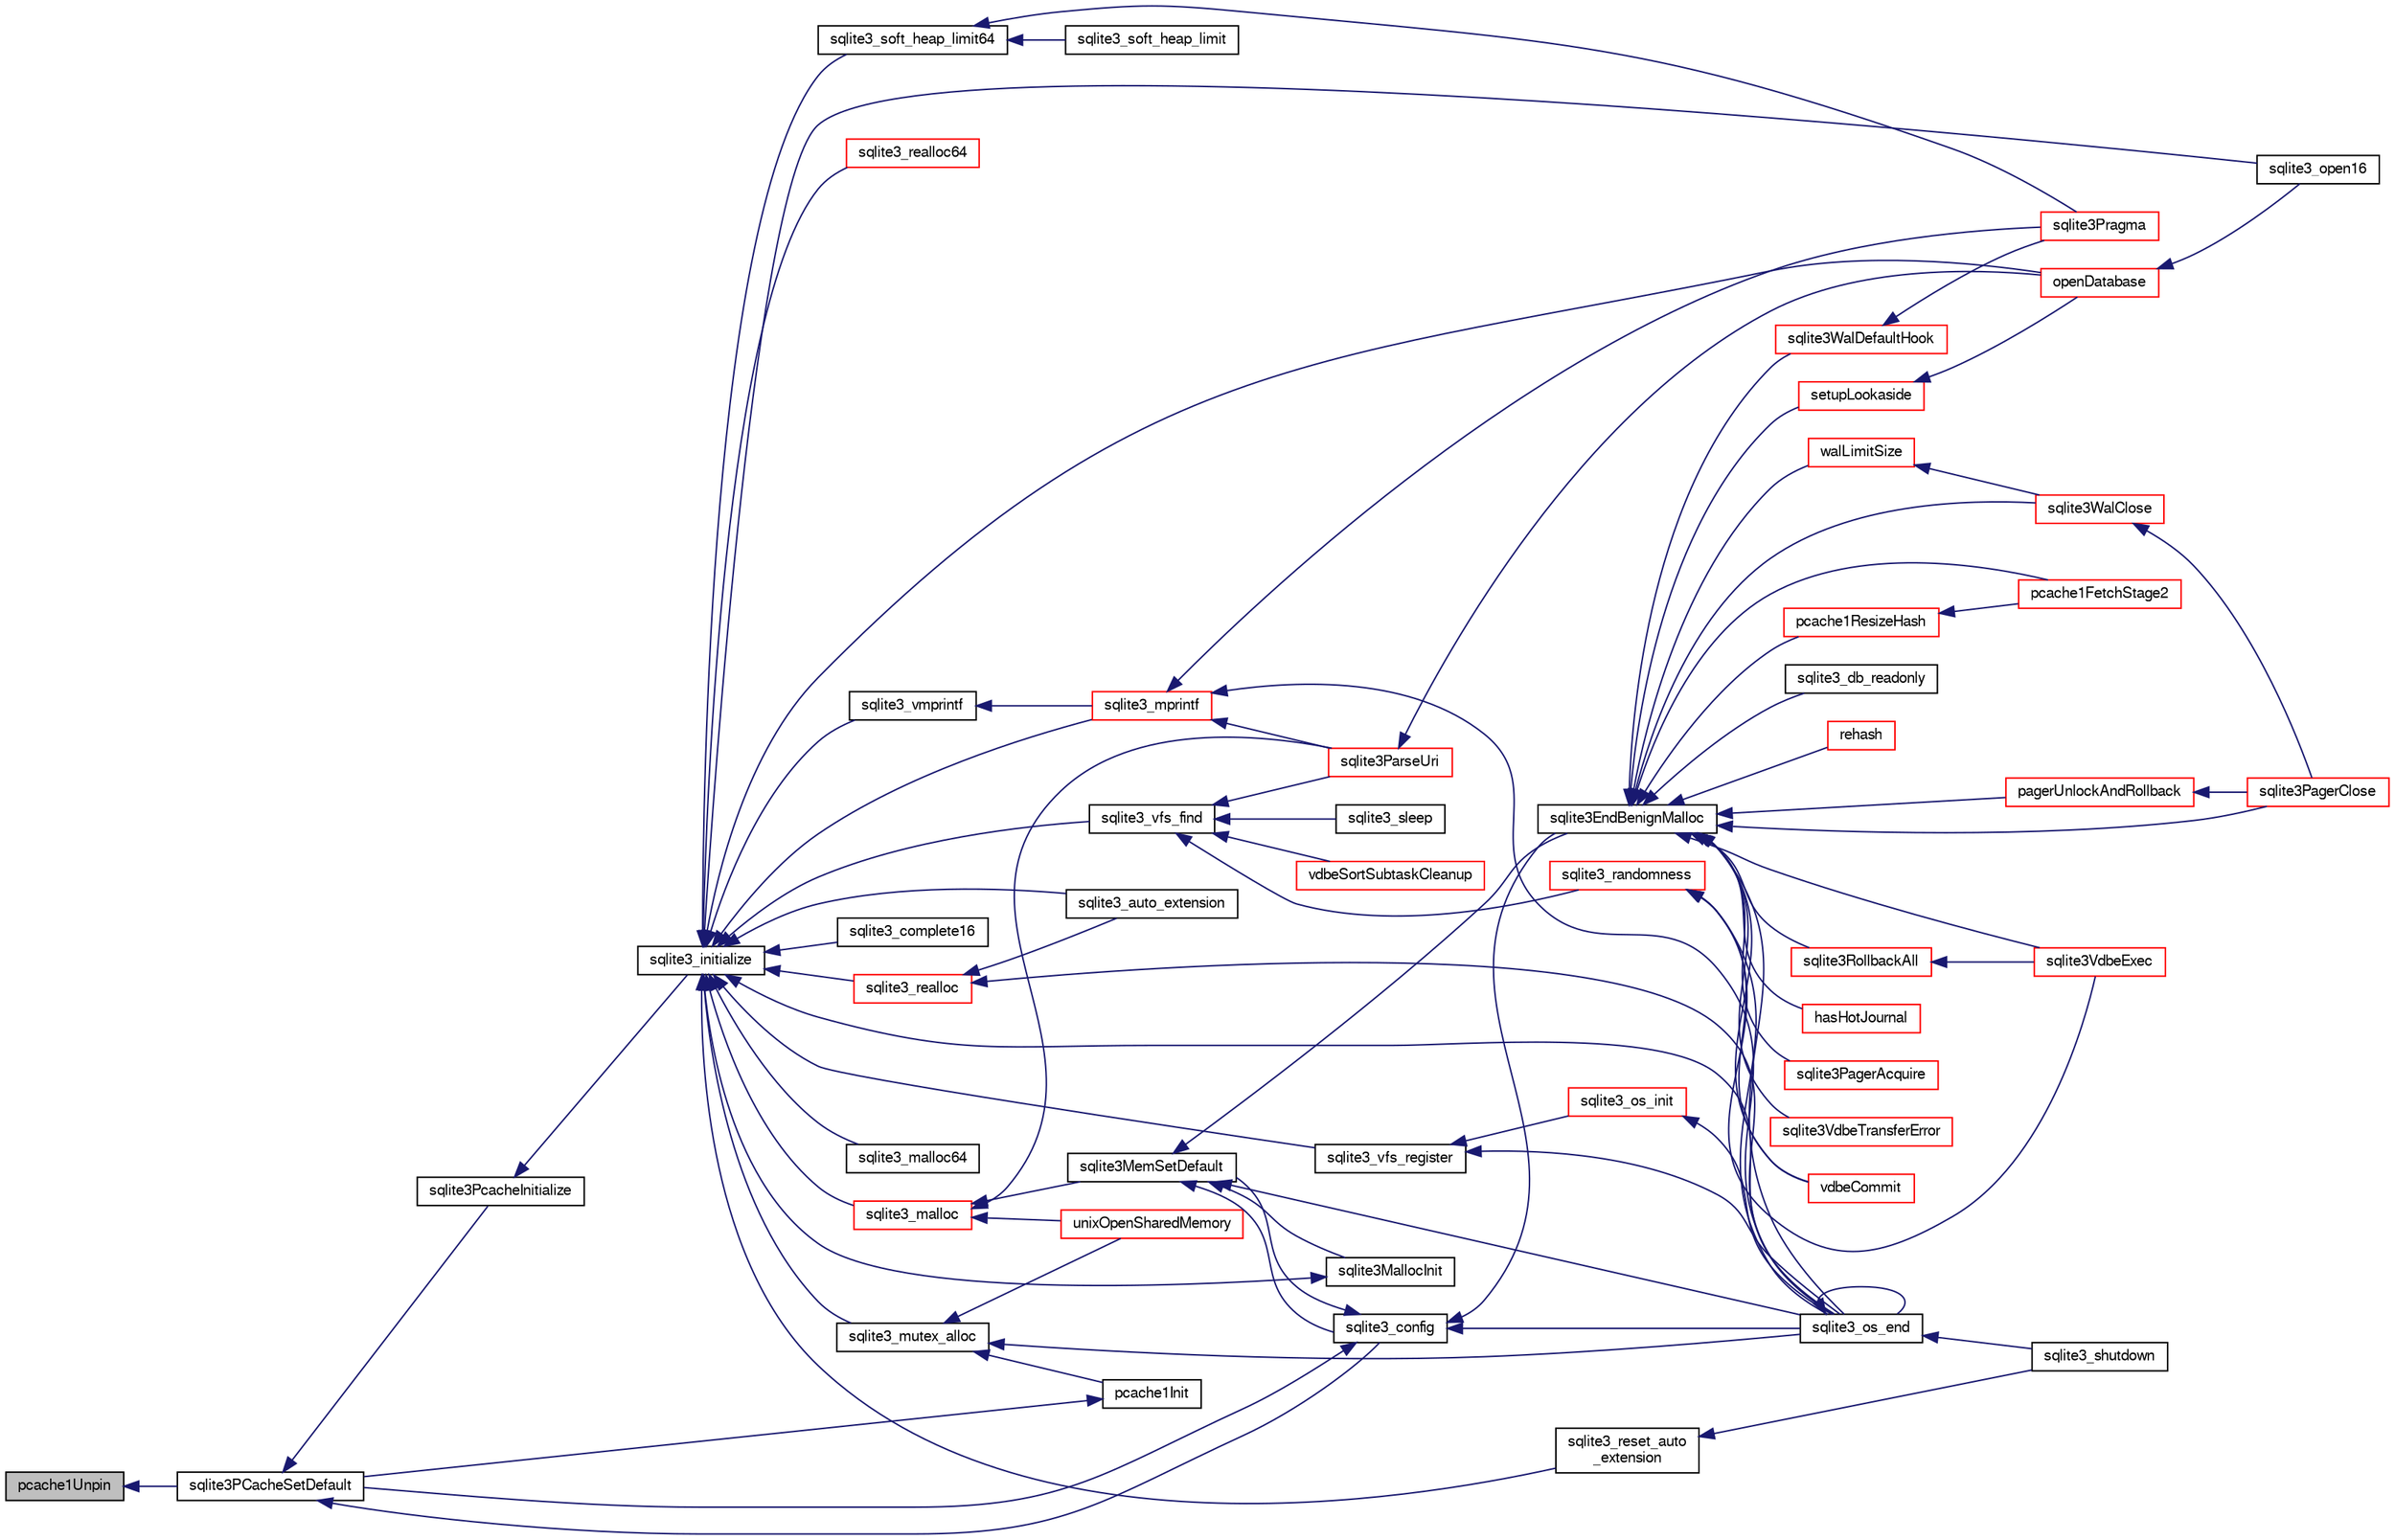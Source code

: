 digraph "pcache1Unpin"
{
  edge [fontname="FreeSans",fontsize="10",labelfontname="FreeSans",labelfontsize="10"];
  node [fontname="FreeSans",fontsize="10",shape=record];
  rankdir="LR";
  Node236572 [label="pcache1Unpin",height=0.2,width=0.4,color="black", fillcolor="grey75", style="filled", fontcolor="black"];
  Node236572 -> Node236573 [dir="back",color="midnightblue",fontsize="10",style="solid",fontname="FreeSans"];
  Node236573 [label="sqlite3PCacheSetDefault",height=0.2,width=0.4,color="black", fillcolor="white", style="filled",URL="$sqlite3_8c.html#a91974afe7709a742451438556ee0c70c"];
  Node236573 -> Node236574 [dir="back",color="midnightblue",fontsize="10",style="solid",fontname="FreeSans"];
  Node236574 [label="sqlite3PcacheInitialize",height=0.2,width=0.4,color="black", fillcolor="white", style="filled",URL="$sqlite3_8c.html#a2902c61ddc88bea002c4d69fe4052b1f"];
  Node236574 -> Node236575 [dir="back",color="midnightblue",fontsize="10",style="solid",fontname="FreeSans"];
  Node236575 [label="sqlite3_initialize",height=0.2,width=0.4,color="black", fillcolor="white", style="filled",URL="$sqlite3_8h.html#ab0c0ee2d5d4cf8b28e9572296a8861df"];
  Node236575 -> Node236576 [dir="back",color="midnightblue",fontsize="10",style="solid",fontname="FreeSans"];
  Node236576 [label="sqlite3_vfs_find",height=0.2,width=0.4,color="black", fillcolor="white", style="filled",URL="$sqlite3_8h.html#ac201a26de3dfa1d6deb8069eb8d95627"];
  Node236576 -> Node236577 [dir="back",color="midnightblue",fontsize="10",style="solid",fontname="FreeSans"];
  Node236577 [label="sqlite3_randomness",height=0.2,width=0.4,color="red", fillcolor="white", style="filled",URL="$sqlite3_8h.html#aa452ad88657d4606e137b09c4e9315c7"];
  Node236577 -> Node236582 [dir="back",color="midnightblue",fontsize="10",style="solid",fontname="FreeSans"];
  Node236582 [label="sqlite3_os_end",height=0.2,width=0.4,color="black", fillcolor="white", style="filled",URL="$sqlite3_8h.html#a2288c95881ecca13d994e42b6a958906"];
  Node236582 -> Node236582 [dir="back",color="midnightblue",fontsize="10",style="solid",fontname="FreeSans"];
  Node236582 -> Node236583 [dir="back",color="midnightblue",fontsize="10",style="solid",fontname="FreeSans"];
  Node236583 [label="sqlite3_shutdown",height=0.2,width=0.4,color="black", fillcolor="white", style="filled",URL="$sqlite3_8h.html#aeaf9947fe863ba3d3aca061475e3af2e"];
  Node236577 -> Node236860 [dir="back",color="midnightblue",fontsize="10",style="solid",fontname="FreeSans"];
  Node236860 [label="vdbeCommit",height=0.2,width=0.4,color="red", fillcolor="white", style="filled",URL="$sqlite3_8c.html#a5d7f1e0625451b987728f600cfe1b92d"];
  Node236577 -> Node236591 [dir="back",color="midnightblue",fontsize="10",style="solid",fontname="FreeSans"];
  Node236591 [label="sqlite3VdbeExec",height=0.2,width=0.4,color="red", fillcolor="white", style="filled",URL="$sqlite3_8c.html#a8ce40a614bdc56719c4d642b1e4dfb21"];
  Node236576 -> Node236981 [dir="back",color="midnightblue",fontsize="10",style="solid",fontname="FreeSans"];
  Node236981 [label="vdbeSortSubtaskCleanup",height=0.2,width=0.4,color="red", fillcolor="white", style="filled",URL="$sqlite3_8c.html#abc8ce4c3ef58cc10f5b27642aab32b30"];
  Node236576 -> Node236984 [dir="back",color="midnightblue",fontsize="10",style="solid",fontname="FreeSans"];
  Node236984 [label="sqlite3ParseUri",height=0.2,width=0.4,color="red", fillcolor="white", style="filled",URL="$sqlite3_8c.html#aaa912f29a67460d8b2186c97056e8767"];
  Node236984 -> Node236826 [dir="back",color="midnightblue",fontsize="10",style="solid",fontname="FreeSans"];
  Node236826 [label="openDatabase",height=0.2,width=0.4,color="red", fillcolor="white", style="filled",URL="$sqlite3_8c.html#a6a9c3bc3a64234e863413f41db473758"];
  Node236826 -> Node236829 [dir="back",color="midnightblue",fontsize="10",style="solid",fontname="FreeSans"];
  Node236829 [label="sqlite3_open16",height=0.2,width=0.4,color="black", fillcolor="white", style="filled",URL="$sqlite3_8h.html#adbc401bb96713f32e553db32f6f3ca33"];
  Node236576 -> Node236985 [dir="back",color="midnightblue",fontsize="10",style="solid",fontname="FreeSans"];
  Node236985 [label="sqlite3_sleep",height=0.2,width=0.4,color="black", fillcolor="white", style="filled",URL="$sqlite3_8h.html#ad0c133ddbbecb6433f3c6ebef8966efa"];
  Node236575 -> Node236986 [dir="back",color="midnightblue",fontsize="10",style="solid",fontname="FreeSans"];
  Node236986 [label="sqlite3_vfs_register",height=0.2,width=0.4,color="black", fillcolor="white", style="filled",URL="$sqlite3_8h.html#a7184b289ccd4c4c7200589137d88c4ae"];
  Node236986 -> Node236987 [dir="back",color="midnightblue",fontsize="10",style="solid",fontname="FreeSans"];
  Node236987 [label="sqlite3_os_init",height=0.2,width=0.4,color="red", fillcolor="white", style="filled",URL="$sqlite3_8h.html#acebc2290d00a32d3afe2361f2979038b"];
  Node236987 -> Node236582 [dir="back",color="midnightblue",fontsize="10",style="solid",fontname="FreeSans"];
  Node236986 -> Node236582 [dir="back",color="midnightblue",fontsize="10",style="solid",fontname="FreeSans"];
  Node236575 -> Node236989 [dir="back",color="midnightblue",fontsize="10",style="solid",fontname="FreeSans"];
  Node236989 [label="sqlite3_mutex_alloc",height=0.2,width=0.4,color="black", fillcolor="white", style="filled",URL="$sqlite3_8h.html#aa3f89418cd18e99596435c958b29b650"];
  Node236989 -> Node236990 [dir="back",color="midnightblue",fontsize="10",style="solid",fontname="FreeSans"];
  Node236990 [label="unixOpenSharedMemory",height=0.2,width=0.4,color="red", fillcolor="white", style="filled",URL="$sqlite3_8c.html#a30775afa2e08ca6ddc7853326afed7c7"];
  Node236989 -> Node236582 [dir="back",color="midnightblue",fontsize="10",style="solid",fontname="FreeSans"];
  Node236989 -> Node236992 [dir="back",color="midnightblue",fontsize="10",style="solid",fontname="FreeSans"];
  Node236992 [label="pcache1Init",height=0.2,width=0.4,color="black", fillcolor="white", style="filled",URL="$sqlite3_8c.html#a05e9c1daf3dd812db1d769b69b20e069"];
  Node236992 -> Node236573 [dir="back",color="midnightblue",fontsize="10",style="solid",fontname="FreeSans"];
  Node236575 -> Node236993 [dir="back",color="midnightblue",fontsize="10",style="solid",fontname="FreeSans"];
  Node236993 [label="sqlite3_soft_heap_limit64",height=0.2,width=0.4,color="black", fillcolor="white", style="filled",URL="$sqlite3_8h.html#ab37b3a4d1652e3acb2c43d1252e6b852"];
  Node236993 -> Node236994 [dir="back",color="midnightblue",fontsize="10",style="solid",fontname="FreeSans"];
  Node236994 [label="sqlite3_soft_heap_limit",height=0.2,width=0.4,color="black", fillcolor="white", style="filled",URL="$sqlite3_8h.html#a18c3472581de3072201723e798524fdc"];
  Node236993 -> Node236669 [dir="back",color="midnightblue",fontsize="10",style="solid",fontname="FreeSans"];
  Node236669 [label="sqlite3Pragma",height=0.2,width=0.4,color="red", fillcolor="white", style="filled",URL="$sqlite3_8c.html#a111391370f58f8e6a6eca51fd34d62ed"];
  Node236575 -> Node236995 [dir="back",color="midnightblue",fontsize="10",style="solid",fontname="FreeSans"];
  Node236995 [label="sqlite3_malloc",height=0.2,width=0.4,color="red", fillcolor="white", style="filled",URL="$sqlite3_8h.html#a510e31845345737f17d86ce0b2328356"];
  Node236995 -> Node236996 [dir="back",color="midnightblue",fontsize="10",style="solid",fontname="FreeSans"];
  Node236996 [label="sqlite3MemSetDefault",height=0.2,width=0.4,color="black", fillcolor="white", style="filled",URL="$sqlite3_8c.html#a162fbfd727e92c5f8f72625b5ff62549"];
  Node236996 -> Node236997 [dir="back",color="midnightblue",fontsize="10",style="solid",fontname="FreeSans"];
  Node236997 [label="sqlite3EndBenignMalloc",height=0.2,width=0.4,color="black", fillcolor="white", style="filled",URL="$sqlite3_8c.html#a4582127cc64d483dc66c7acf9d8d8fbb"];
  Node236997 -> Node236998 [dir="back",color="midnightblue",fontsize="10",style="solid",fontname="FreeSans"];
  Node236998 [label="rehash",height=0.2,width=0.4,color="red", fillcolor="white", style="filled",URL="$sqlite3_8c.html#a4851529638f6c7af16239ee6e2dcc628"];
  Node236997 -> Node236582 [dir="back",color="midnightblue",fontsize="10",style="solid",fontname="FreeSans"];
  Node236997 -> Node237047 [dir="back",color="midnightblue",fontsize="10",style="solid",fontname="FreeSans"];
  Node237047 [label="pcache1ResizeHash",height=0.2,width=0.4,color="red", fillcolor="white", style="filled",URL="$sqlite3_8c.html#a7795922581c79a689c6e954dad69c037"];
  Node237047 -> Node237049 [dir="back",color="midnightblue",fontsize="10",style="solid",fontname="FreeSans"];
  Node237049 [label="pcache1FetchStage2",height=0.2,width=0.4,color="red", fillcolor="white", style="filled",URL="$sqlite3_8c.html#a30a4ee80ec88f9eb4ade1424d99585b5"];
  Node236997 -> Node237049 [dir="back",color="midnightblue",fontsize="10",style="solid",fontname="FreeSans"];
  Node236997 -> Node236931 [dir="back",color="midnightblue",fontsize="10",style="solid",fontname="FreeSans"];
  Node236931 [label="pagerUnlockAndRollback",height=0.2,width=0.4,color="red", fillcolor="white", style="filled",URL="$sqlite3_8c.html#a02d96b7bf62c3b13ba905d168914518c"];
  Node236931 -> Node236932 [dir="back",color="midnightblue",fontsize="10",style="solid",fontname="FreeSans"];
  Node236932 [label="sqlite3PagerClose",height=0.2,width=0.4,color="red", fillcolor="white", style="filled",URL="$sqlite3_8c.html#af94b1f96b60689fd09422cce2c85f53f"];
  Node236997 -> Node236932 [dir="back",color="midnightblue",fontsize="10",style="solid",fontname="FreeSans"];
  Node236997 -> Node237051 [dir="back",color="midnightblue",fontsize="10",style="solid",fontname="FreeSans"];
  Node237051 [label="hasHotJournal",height=0.2,width=0.4,color="red", fillcolor="white", style="filled",URL="$sqlite3_8c.html#a875dc699b7a0e8ab6ba19170e5096d5e"];
  Node236997 -> Node236934 [dir="back",color="midnightblue",fontsize="10",style="solid",fontname="FreeSans"];
  Node236934 [label="sqlite3PagerAcquire",height=0.2,width=0.4,color="red", fillcolor="white", style="filled",URL="$sqlite3_8c.html#a22a53daafd2bd778cda390312651f994"];
  Node236997 -> Node237052 [dir="back",color="midnightblue",fontsize="10",style="solid",fontname="FreeSans"];
  Node237052 [label="walLimitSize",height=0.2,width=0.4,color="red", fillcolor="white", style="filled",URL="$sqlite3_8c.html#a7d814227c8fb4a3441c42e9f2fdade3b"];
  Node237052 -> Node237053 [dir="back",color="midnightblue",fontsize="10",style="solid",fontname="FreeSans"];
  Node237053 [label="sqlite3WalClose",height=0.2,width=0.4,color="red", fillcolor="white", style="filled",URL="$sqlite3_8c.html#abfd7d36ec6ea41ecb2717dd4c6b0571e"];
  Node237053 -> Node236932 [dir="back",color="midnightblue",fontsize="10",style="solid",fontname="FreeSans"];
  Node236997 -> Node237053 [dir="back",color="midnightblue",fontsize="10",style="solid",fontname="FreeSans"];
  Node236997 -> Node236860 [dir="back",color="midnightblue",fontsize="10",style="solid",fontname="FreeSans"];
  Node236997 -> Node237055 [dir="back",color="midnightblue",fontsize="10",style="solid",fontname="FreeSans"];
  Node237055 [label="sqlite3VdbeTransferError",height=0.2,width=0.4,color="red", fillcolor="white", style="filled",URL="$sqlite3_8c.html#aaf4a567b51602bb6d7bb150e6c72de69"];
  Node236997 -> Node236591 [dir="back",color="midnightblue",fontsize="10",style="solid",fontname="FreeSans"];
  Node236997 -> Node237056 [dir="back",color="midnightblue",fontsize="10",style="solid",fontname="FreeSans"];
  Node237056 [label="setupLookaside",height=0.2,width=0.4,color="red", fillcolor="white", style="filled",URL="$sqlite3_8c.html#a83e30e8059c0e1a0537a569a91ce81e5"];
  Node237056 -> Node236826 [dir="back",color="midnightblue",fontsize="10",style="solid",fontname="FreeSans"];
  Node236997 -> Node236809 [dir="back",color="midnightblue",fontsize="10",style="solid",fontname="FreeSans"];
  Node236809 [label="sqlite3RollbackAll",height=0.2,width=0.4,color="red", fillcolor="white", style="filled",URL="$sqlite3_8c.html#ad902dd388d73208539f557962e3fe6bb"];
  Node236809 -> Node236591 [dir="back",color="midnightblue",fontsize="10",style="solid",fontname="FreeSans"];
  Node236997 -> Node237058 [dir="back",color="midnightblue",fontsize="10",style="solid",fontname="FreeSans"];
  Node237058 [label="sqlite3WalDefaultHook",height=0.2,width=0.4,color="red", fillcolor="white", style="filled",URL="$sqlite3_8c.html#a4a9ed7c3fcab46b3d82eb79ede8c4f77"];
  Node237058 -> Node236669 [dir="back",color="midnightblue",fontsize="10",style="solid",fontname="FreeSans"];
  Node236997 -> Node237060 [dir="back",color="midnightblue",fontsize="10",style="solid",fontname="FreeSans"];
  Node237060 [label="sqlite3_db_readonly",height=0.2,width=0.4,color="black", fillcolor="white", style="filled",URL="$sqlite3_8h.html#a96c378e7022e7a8a375e23f7fc662cdd"];
  Node236996 -> Node237061 [dir="back",color="midnightblue",fontsize="10",style="solid",fontname="FreeSans"];
  Node237061 [label="sqlite3MallocInit",height=0.2,width=0.4,color="black", fillcolor="white", style="filled",URL="$sqlite3_8c.html#a9e06f9e7cad0d83ce80ab493c9533552"];
  Node237061 -> Node236575 [dir="back",color="midnightblue",fontsize="10",style="solid",fontname="FreeSans"];
  Node236996 -> Node236582 [dir="back",color="midnightblue",fontsize="10",style="solid",fontname="FreeSans"];
  Node236996 -> Node237062 [dir="back",color="midnightblue",fontsize="10",style="solid",fontname="FreeSans"];
  Node237062 [label="sqlite3_config",height=0.2,width=0.4,color="black", fillcolor="white", style="filled",URL="$sqlite3_8h.html#a74ad420b6f26bc06a04ff6ecec8a8c91"];
  Node237062 -> Node236997 [dir="back",color="midnightblue",fontsize="10",style="solid",fontname="FreeSans"];
  Node237062 -> Node236996 [dir="back",color="midnightblue",fontsize="10",style="solid",fontname="FreeSans"];
  Node237062 -> Node236582 [dir="back",color="midnightblue",fontsize="10",style="solid",fontname="FreeSans"];
  Node237062 -> Node236573 [dir="back",color="midnightblue",fontsize="10",style="solid",fontname="FreeSans"];
  Node236995 -> Node236990 [dir="back",color="midnightblue",fontsize="10",style="solid",fontname="FreeSans"];
  Node236995 -> Node236984 [dir="back",color="midnightblue",fontsize="10",style="solid",fontname="FreeSans"];
  Node236575 -> Node237330 [dir="back",color="midnightblue",fontsize="10",style="solid",fontname="FreeSans"];
  Node237330 [label="sqlite3_malloc64",height=0.2,width=0.4,color="black", fillcolor="white", style="filled",URL="$sqlite3_8h.html#a12b7ee85e539ea28c130c5c75b96a82a"];
  Node236575 -> Node237331 [dir="back",color="midnightblue",fontsize="10",style="solid",fontname="FreeSans"];
  Node237331 [label="sqlite3_realloc",height=0.2,width=0.4,color="red", fillcolor="white", style="filled",URL="$sqlite3_8h.html#a627f0eeface58024ef47403d8cc76b35"];
  Node237331 -> Node236582 [dir="back",color="midnightblue",fontsize="10",style="solid",fontname="FreeSans"];
  Node237331 -> Node237347 [dir="back",color="midnightblue",fontsize="10",style="solid",fontname="FreeSans"];
  Node237347 [label="sqlite3_auto_extension",height=0.2,width=0.4,color="black", fillcolor="white", style="filled",URL="$sqlite3_8h.html#a85a95b45e94f6bcd52aa39b6acdb36d7"];
  Node236575 -> Node237349 [dir="back",color="midnightblue",fontsize="10",style="solid",fontname="FreeSans"];
  Node237349 [label="sqlite3_realloc64",height=0.2,width=0.4,color="red", fillcolor="white", style="filled",URL="$sqlite3_8h.html#afe88c85e9f864a3fd92941cad197245d"];
  Node236575 -> Node237137 [dir="back",color="midnightblue",fontsize="10",style="solid",fontname="FreeSans"];
  Node237137 [label="sqlite3_vmprintf",height=0.2,width=0.4,color="black", fillcolor="white", style="filled",URL="$sqlite3_8h.html#ac240de67ddf003828f16a6d9dd3fa3ca"];
  Node237137 -> Node237138 [dir="back",color="midnightblue",fontsize="10",style="solid",fontname="FreeSans"];
  Node237138 [label="sqlite3_mprintf",height=0.2,width=0.4,color="red", fillcolor="white", style="filled",URL="$sqlite3_8h.html#a9533933e57f7ccbb48c32041ce3a8862"];
  Node237138 -> Node236582 [dir="back",color="midnightblue",fontsize="10",style="solid",fontname="FreeSans"];
  Node237138 -> Node236669 [dir="back",color="midnightblue",fontsize="10",style="solid",fontname="FreeSans"];
  Node237138 -> Node236984 [dir="back",color="midnightblue",fontsize="10",style="solid",fontname="FreeSans"];
  Node236575 -> Node237138 [dir="back",color="midnightblue",fontsize="10",style="solid",fontname="FreeSans"];
  Node236575 -> Node236582 [dir="back",color="midnightblue",fontsize="10",style="solid",fontname="FreeSans"];
  Node236575 -> Node237347 [dir="back",color="midnightblue",fontsize="10",style="solid",fontname="FreeSans"];
  Node236575 -> Node237449 [dir="back",color="midnightblue",fontsize="10",style="solid",fontname="FreeSans"];
  Node237449 [label="sqlite3_reset_auto\l_extension",height=0.2,width=0.4,color="black", fillcolor="white", style="filled",URL="$sqlite3_8h.html#ac33f4064ae6690cada7bdc89e8153ffc"];
  Node237449 -> Node236583 [dir="back",color="midnightblue",fontsize="10",style="solid",fontname="FreeSans"];
  Node236575 -> Node237314 [dir="back",color="midnightblue",fontsize="10",style="solid",fontname="FreeSans"];
  Node237314 [label="sqlite3_complete16",height=0.2,width=0.4,color="black", fillcolor="white", style="filled",URL="$sqlite3_8h.html#a3260341c2ef82787acca48414a1d03a1"];
  Node236575 -> Node236826 [dir="back",color="midnightblue",fontsize="10",style="solid",fontname="FreeSans"];
  Node236575 -> Node236829 [dir="back",color="midnightblue",fontsize="10",style="solid",fontname="FreeSans"];
  Node236573 -> Node237062 [dir="back",color="midnightblue",fontsize="10",style="solid",fontname="FreeSans"];
}
